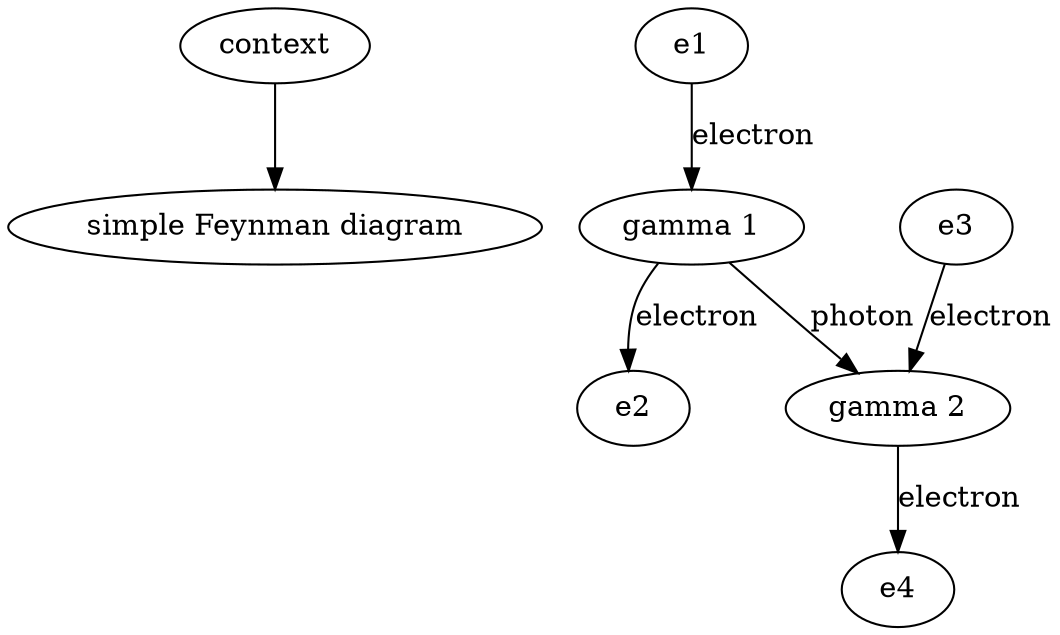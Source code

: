 digraph g {
"context" -> "simple Feynman diagram"
"e1" -> "gamma 1" [label="electron",arrowhead=normal]
"gamma 1" -> "e2" [label="electron",arrowhead=normal]
"gamma 1" -> "gamma 2" [label="photon",arrowhead=normal]
"e3" -> "gamma 2" [label="electron",arrowhead=normal]
"gamma 2" -> "e4" [label="electron",arrowhead=normal]
}
